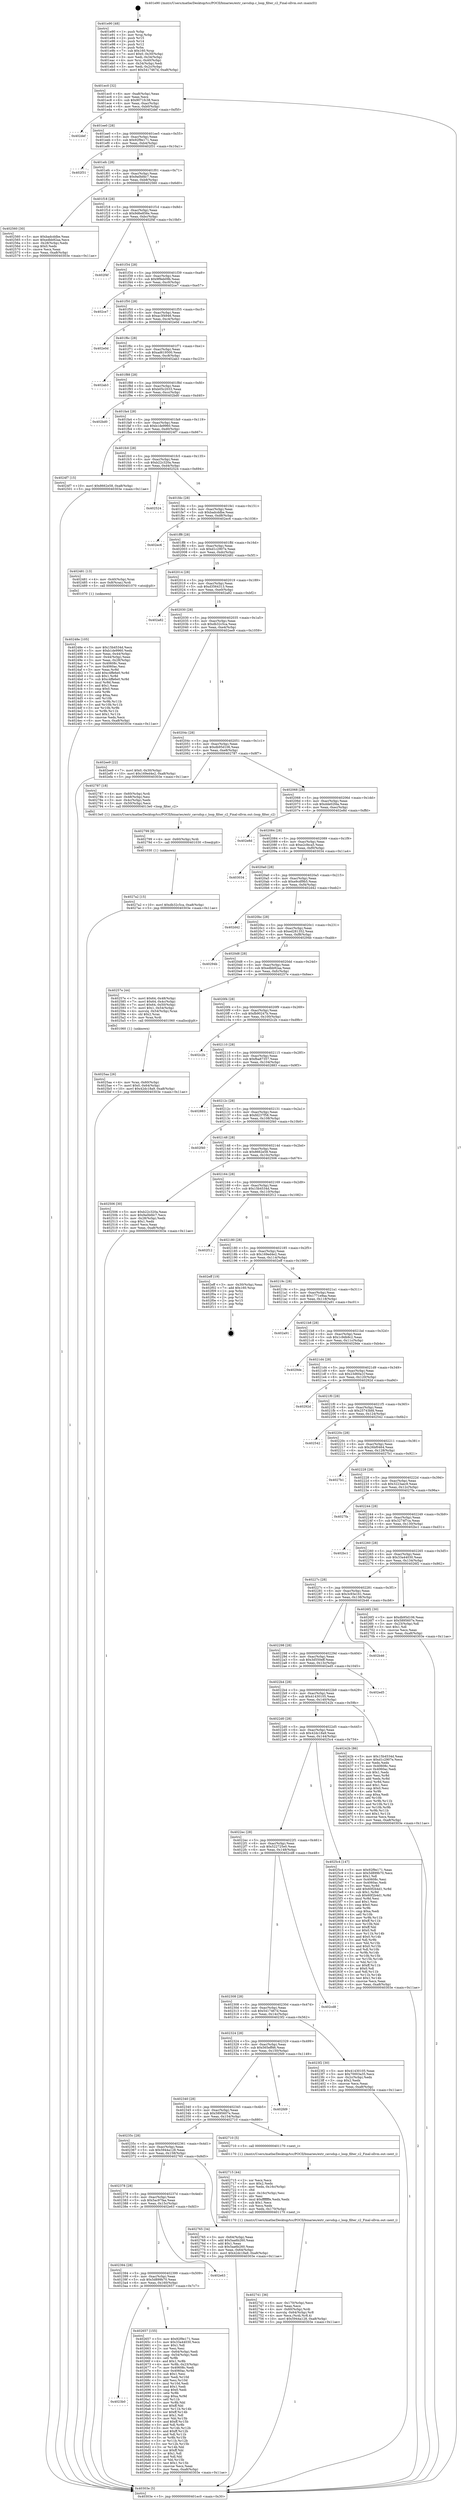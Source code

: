 digraph "0x401e90" {
  label = "0x401e90 (/mnt/c/Users/mathe/Desktop/tcc/POCII/binaries/extr_cavsdsp.c_loop_filter_c2_Final-ollvm.out::main(0))"
  labelloc = "t"
  node[shape=record]

  Entry [label="",width=0.3,height=0.3,shape=circle,fillcolor=black,style=filled]
  "0x401ec0" [label="{
     0x401ec0 [32]\l
     | [instrs]\l
     &nbsp;&nbsp;0x401ec0 \<+6\>: mov -0xa8(%rbp),%eax\l
     &nbsp;&nbsp;0x401ec6 \<+2\>: mov %eax,%ecx\l
     &nbsp;&nbsp;0x401ec8 \<+6\>: sub $0x9071fc38,%ecx\l
     &nbsp;&nbsp;0x401ece \<+6\>: mov %eax,-0xac(%rbp)\l
     &nbsp;&nbsp;0x401ed4 \<+6\>: mov %ecx,-0xb0(%rbp)\l
     &nbsp;&nbsp;0x401eda \<+6\>: je 0000000000402def \<main+0xf5f\>\l
  }"]
  "0x402def" [label="{
     0x402def\l
  }", style=dashed]
  "0x401ee0" [label="{
     0x401ee0 [28]\l
     | [instrs]\l
     &nbsp;&nbsp;0x401ee0 \<+5\>: jmp 0000000000401ee5 \<main+0x55\>\l
     &nbsp;&nbsp;0x401ee5 \<+6\>: mov -0xac(%rbp),%eax\l
     &nbsp;&nbsp;0x401eeb \<+5\>: sub $0x92f9e171,%eax\l
     &nbsp;&nbsp;0x401ef0 \<+6\>: mov %eax,-0xb4(%rbp)\l
     &nbsp;&nbsp;0x401ef6 \<+6\>: je 0000000000402f31 \<main+0x10a1\>\l
  }"]
  Exit [label="",width=0.3,height=0.3,shape=circle,fillcolor=black,style=filled,peripheries=2]
  "0x402f31" [label="{
     0x402f31\l
  }", style=dashed]
  "0x401efc" [label="{
     0x401efc [28]\l
     | [instrs]\l
     &nbsp;&nbsp;0x401efc \<+5\>: jmp 0000000000401f01 \<main+0x71\>\l
     &nbsp;&nbsp;0x401f01 \<+6\>: mov -0xac(%rbp),%eax\l
     &nbsp;&nbsp;0x401f07 \<+5\>: sub $0x9a0bfdc7,%eax\l
     &nbsp;&nbsp;0x401f0c \<+6\>: mov %eax,-0xb8(%rbp)\l
     &nbsp;&nbsp;0x401f12 \<+6\>: je 0000000000402560 \<main+0x6d0\>\l
  }"]
  "0x4027a2" [label="{
     0x4027a2 [15]\l
     | [instrs]\l
     &nbsp;&nbsp;0x4027a2 \<+10\>: movl $0xdb32c5ca,-0xa8(%rbp)\l
     &nbsp;&nbsp;0x4027ac \<+5\>: jmp 000000000040303e \<main+0x11ae\>\l
  }"]
  "0x402560" [label="{
     0x402560 [30]\l
     | [instrs]\l
     &nbsp;&nbsp;0x402560 \<+5\>: mov $0xbadcddbe,%eax\l
     &nbsp;&nbsp;0x402565 \<+5\>: mov $0xedbb92aa,%ecx\l
     &nbsp;&nbsp;0x40256a \<+3\>: mov -0x28(%rbp),%edx\l
     &nbsp;&nbsp;0x40256d \<+3\>: cmp $0x0,%edx\l
     &nbsp;&nbsp;0x402570 \<+3\>: cmove %ecx,%eax\l
     &nbsp;&nbsp;0x402573 \<+6\>: mov %eax,-0xa8(%rbp)\l
     &nbsp;&nbsp;0x402579 \<+5\>: jmp 000000000040303e \<main+0x11ae\>\l
  }"]
  "0x401f18" [label="{
     0x401f18 [28]\l
     | [instrs]\l
     &nbsp;&nbsp;0x401f18 \<+5\>: jmp 0000000000401f1d \<main+0x8d\>\l
     &nbsp;&nbsp;0x401f1d \<+6\>: mov -0xac(%rbp),%eax\l
     &nbsp;&nbsp;0x401f23 \<+5\>: sub $0x9d6e856e,%eax\l
     &nbsp;&nbsp;0x401f28 \<+6\>: mov %eax,-0xbc(%rbp)\l
     &nbsp;&nbsp;0x401f2e \<+6\>: je 0000000000402f4f \<main+0x10bf\>\l
  }"]
  "0x402799" [label="{
     0x402799 [9]\l
     | [instrs]\l
     &nbsp;&nbsp;0x402799 \<+4\>: mov -0x60(%rbp),%rdi\l
     &nbsp;&nbsp;0x40279d \<+5\>: call 0000000000401030 \<free@plt\>\l
     | [calls]\l
     &nbsp;&nbsp;0x401030 \{1\} (unknown)\l
  }"]
  "0x402f4f" [label="{
     0x402f4f\l
  }", style=dashed]
  "0x401f34" [label="{
     0x401f34 [28]\l
     | [instrs]\l
     &nbsp;&nbsp;0x401f34 \<+5\>: jmp 0000000000401f39 \<main+0xa9\>\l
     &nbsp;&nbsp;0x401f39 \<+6\>: mov -0xac(%rbp),%eax\l
     &nbsp;&nbsp;0x401f3f \<+5\>: sub $0x9f9eb09b,%eax\l
     &nbsp;&nbsp;0x401f44 \<+6\>: mov %eax,-0xc0(%rbp)\l
     &nbsp;&nbsp;0x401f4a \<+6\>: je 0000000000402ce7 \<main+0xe57\>\l
  }"]
  "0x402741" [label="{
     0x402741 [36]\l
     | [instrs]\l
     &nbsp;&nbsp;0x402741 \<+6\>: mov -0x170(%rbp),%ecx\l
     &nbsp;&nbsp;0x402747 \<+3\>: imul %eax,%ecx\l
     &nbsp;&nbsp;0x40274a \<+4\>: mov -0x60(%rbp),%rdi\l
     &nbsp;&nbsp;0x40274e \<+4\>: movslq -0x64(%rbp),%r8\l
     &nbsp;&nbsp;0x402752 \<+4\>: mov %ecx,(%rdi,%r8,4)\l
     &nbsp;&nbsp;0x402756 \<+10\>: movl $0x5944a128,-0xa8(%rbp)\l
     &nbsp;&nbsp;0x402760 \<+5\>: jmp 000000000040303e \<main+0x11ae\>\l
  }"]
  "0x402ce7" [label="{
     0x402ce7\l
  }", style=dashed]
  "0x401f50" [label="{
     0x401f50 [28]\l
     | [instrs]\l
     &nbsp;&nbsp;0x401f50 \<+5\>: jmp 0000000000401f55 \<main+0xc5\>\l
     &nbsp;&nbsp;0x401f55 \<+6\>: mov -0xac(%rbp),%eax\l
     &nbsp;&nbsp;0x401f5b \<+5\>: sub $0xac3f4946,%eax\l
     &nbsp;&nbsp;0x401f60 \<+6\>: mov %eax,-0xc4(%rbp)\l
     &nbsp;&nbsp;0x401f66 \<+6\>: je 0000000000402e0d \<main+0xf7d\>\l
  }"]
  "0x402715" [label="{
     0x402715 [44]\l
     | [instrs]\l
     &nbsp;&nbsp;0x402715 \<+2\>: xor %ecx,%ecx\l
     &nbsp;&nbsp;0x402717 \<+5\>: mov $0x2,%edx\l
     &nbsp;&nbsp;0x40271c \<+6\>: mov %edx,-0x16c(%rbp)\l
     &nbsp;&nbsp;0x402722 \<+1\>: cltd\l
     &nbsp;&nbsp;0x402723 \<+6\>: mov -0x16c(%rbp),%esi\l
     &nbsp;&nbsp;0x402729 \<+2\>: idiv %esi\l
     &nbsp;&nbsp;0x40272b \<+6\>: imul $0xfffffffe,%edx,%edx\l
     &nbsp;&nbsp;0x402731 \<+3\>: sub $0x1,%ecx\l
     &nbsp;&nbsp;0x402734 \<+2\>: sub %ecx,%edx\l
     &nbsp;&nbsp;0x402736 \<+6\>: mov %edx,-0x170(%rbp)\l
     &nbsp;&nbsp;0x40273c \<+5\>: call 0000000000401170 \<next_i\>\l
     | [calls]\l
     &nbsp;&nbsp;0x401170 \{1\} (/mnt/c/Users/mathe/Desktop/tcc/POCII/binaries/extr_cavsdsp.c_loop_filter_c2_Final-ollvm.out::next_i)\l
  }"]
  "0x402e0d" [label="{
     0x402e0d\l
  }", style=dashed]
  "0x401f6c" [label="{
     0x401f6c [28]\l
     | [instrs]\l
     &nbsp;&nbsp;0x401f6c \<+5\>: jmp 0000000000401f71 \<main+0xe1\>\l
     &nbsp;&nbsp;0x401f71 \<+6\>: mov -0xac(%rbp),%eax\l
     &nbsp;&nbsp;0x401f77 \<+5\>: sub $0xad619500,%eax\l
     &nbsp;&nbsp;0x401f7c \<+6\>: mov %eax,-0xc8(%rbp)\l
     &nbsp;&nbsp;0x401f82 \<+6\>: je 0000000000402ab3 \<main+0xc23\>\l
  }"]
  "0x4023b0" [label="{
     0x4023b0\l
  }", style=dashed]
  "0x402ab3" [label="{
     0x402ab3\l
  }", style=dashed]
  "0x401f88" [label="{
     0x401f88 [28]\l
     | [instrs]\l
     &nbsp;&nbsp;0x401f88 \<+5\>: jmp 0000000000401f8d \<main+0xfd\>\l
     &nbsp;&nbsp;0x401f8d \<+6\>: mov -0xac(%rbp),%eax\l
     &nbsp;&nbsp;0x401f93 \<+5\>: sub $0xb05c2033,%eax\l
     &nbsp;&nbsp;0x401f98 \<+6\>: mov %eax,-0xcc(%rbp)\l
     &nbsp;&nbsp;0x401f9e \<+6\>: je 0000000000402bd0 \<main+0xd40\>\l
  }"]
  "0x402657" [label="{
     0x402657 [155]\l
     | [instrs]\l
     &nbsp;&nbsp;0x402657 \<+5\>: mov $0x92f9e171,%eax\l
     &nbsp;&nbsp;0x40265c \<+5\>: mov $0x33a44030,%ecx\l
     &nbsp;&nbsp;0x402661 \<+2\>: mov $0x1,%dl\l
     &nbsp;&nbsp;0x402663 \<+2\>: xor %esi,%esi\l
     &nbsp;&nbsp;0x402665 \<+3\>: mov -0x64(%rbp),%edi\l
     &nbsp;&nbsp;0x402668 \<+3\>: cmp -0x54(%rbp),%edi\l
     &nbsp;&nbsp;0x40266b \<+4\>: setl %r8b\l
     &nbsp;&nbsp;0x40266f \<+4\>: and $0x1,%r8b\l
     &nbsp;&nbsp;0x402673 \<+4\>: mov %r8b,-0x23(%rbp)\l
     &nbsp;&nbsp;0x402677 \<+7\>: mov 0x40608c,%edi\l
     &nbsp;&nbsp;0x40267e \<+8\>: mov 0x4060ac,%r9d\l
     &nbsp;&nbsp;0x402686 \<+3\>: sub $0x1,%esi\l
     &nbsp;&nbsp;0x402689 \<+3\>: mov %edi,%r10d\l
     &nbsp;&nbsp;0x40268c \<+3\>: add %esi,%r10d\l
     &nbsp;&nbsp;0x40268f \<+4\>: imul %r10d,%edi\l
     &nbsp;&nbsp;0x402693 \<+3\>: and $0x1,%edi\l
     &nbsp;&nbsp;0x402696 \<+3\>: cmp $0x0,%edi\l
     &nbsp;&nbsp;0x402699 \<+4\>: sete %r8b\l
     &nbsp;&nbsp;0x40269d \<+4\>: cmp $0xa,%r9d\l
     &nbsp;&nbsp;0x4026a1 \<+4\>: setl %r11b\l
     &nbsp;&nbsp;0x4026a5 \<+3\>: mov %r8b,%bl\l
     &nbsp;&nbsp;0x4026a8 \<+3\>: xor $0xff,%bl\l
     &nbsp;&nbsp;0x4026ab \<+3\>: mov %r11b,%r14b\l
     &nbsp;&nbsp;0x4026ae \<+4\>: xor $0xff,%r14b\l
     &nbsp;&nbsp;0x4026b2 \<+3\>: xor $0x1,%dl\l
     &nbsp;&nbsp;0x4026b5 \<+3\>: mov %bl,%r15b\l
     &nbsp;&nbsp;0x4026b8 \<+4\>: and $0xff,%r15b\l
     &nbsp;&nbsp;0x4026bc \<+3\>: and %dl,%r8b\l
     &nbsp;&nbsp;0x4026bf \<+3\>: mov %r14b,%r12b\l
     &nbsp;&nbsp;0x4026c2 \<+4\>: and $0xff,%r12b\l
     &nbsp;&nbsp;0x4026c6 \<+3\>: and %dl,%r11b\l
     &nbsp;&nbsp;0x4026c9 \<+3\>: or %r8b,%r15b\l
     &nbsp;&nbsp;0x4026cc \<+3\>: or %r11b,%r12b\l
     &nbsp;&nbsp;0x4026cf \<+3\>: xor %r12b,%r15b\l
     &nbsp;&nbsp;0x4026d2 \<+3\>: or %r14b,%bl\l
     &nbsp;&nbsp;0x4026d5 \<+3\>: xor $0xff,%bl\l
     &nbsp;&nbsp;0x4026d8 \<+3\>: or $0x1,%dl\l
     &nbsp;&nbsp;0x4026db \<+2\>: and %dl,%bl\l
     &nbsp;&nbsp;0x4026dd \<+3\>: or %bl,%r15b\l
     &nbsp;&nbsp;0x4026e0 \<+4\>: test $0x1,%r15b\l
     &nbsp;&nbsp;0x4026e4 \<+3\>: cmovne %ecx,%eax\l
     &nbsp;&nbsp;0x4026e7 \<+6\>: mov %eax,-0xa8(%rbp)\l
     &nbsp;&nbsp;0x4026ed \<+5\>: jmp 000000000040303e \<main+0x11ae\>\l
  }"]
  "0x402bd0" [label="{
     0x402bd0\l
  }", style=dashed]
  "0x401fa4" [label="{
     0x401fa4 [28]\l
     | [instrs]\l
     &nbsp;&nbsp;0x401fa4 \<+5\>: jmp 0000000000401fa9 \<main+0x119\>\l
     &nbsp;&nbsp;0x401fa9 \<+6\>: mov -0xac(%rbp),%eax\l
     &nbsp;&nbsp;0x401faf \<+5\>: sub $0xb1de9960,%eax\l
     &nbsp;&nbsp;0x401fb4 \<+6\>: mov %eax,-0xd0(%rbp)\l
     &nbsp;&nbsp;0x401fba \<+6\>: je 00000000004024f7 \<main+0x667\>\l
  }"]
  "0x402394" [label="{
     0x402394 [28]\l
     | [instrs]\l
     &nbsp;&nbsp;0x402394 \<+5\>: jmp 0000000000402399 \<main+0x509\>\l
     &nbsp;&nbsp;0x402399 \<+6\>: mov -0xac(%rbp),%eax\l
     &nbsp;&nbsp;0x40239f \<+5\>: sub $0x5d899b70,%eax\l
     &nbsp;&nbsp;0x4023a4 \<+6\>: mov %eax,-0x160(%rbp)\l
     &nbsp;&nbsp;0x4023aa \<+6\>: je 0000000000402657 \<main+0x7c7\>\l
  }"]
  "0x4024f7" [label="{
     0x4024f7 [15]\l
     | [instrs]\l
     &nbsp;&nbsp;0x4024f7 \<+10\>: movl $0x8662e58,-0xa8(%rbp)\l
     &nbsp;&nbsp;0x402501 \<+5\>: jmp 000000000040303e \<main+0x11ae\>\l
  }"]
  "0x401fc0" [label="{
     0x401fc0 [28]\l
     | [instrs]\l
     &nbsp;&nbsp;0x401fc0 \<+5\>: jmp 0000000000401fc5 \<main+0x135\>\l
     &nbsp;&nbsp;0x401fc5 \<+6\>: mov -0xac(%rbp),%eax\l
     &nbsp;&nbsp;0x401fcb \<+5\>: sub $0xb22c320a,%eax\l
     &nbsp;&nbsp;0x401fd0 \<+6\>: mov %eax,-0xd4(%rbp)\l
     &nbsp;&nbsp;0x401fd6 \<+6\>: je 0000000000402524 \<main+0x694\>\l
  }"]
  "0x402e63" [label="{
     0x402e63\l
  }", style=dashed]
  "0x402524" [label="{
     0x402524\l
  }", style=dashed]
  "0x401fdc" [label="{
     0x401fdc [28]\l
     | [instrs]\l
     &nbsp;&nbsp;0x401fdc \<+5\>: jmp 0000000000401fe1 \<main+0x151\>\l
     &nbsp;&nbsp;0x401fe1 \<+6\>: mov -0xac(%rbp),%eax\l
     &nbsp;&nbsp;0x401fe7 \<+5\>: sub $0xbadcddbe,%eax\l
     &nbsp;&nbsp;0x401fec \<+6\>: mov %eax,-0xd8(%rbp)\l
     &nbsp;&nbsp;0x401ff2 \<+6\>: je 0000000000402ec6 \<main+0x1036\>\l
  }"]
  "0x402378" [label="{
     0x402378 [28]\l
     | [instrs]\l
     &nbsp;&nbsp;0x402378 \<+5\>: jmp 000000000040237d \<main+0x4ed\>\l
     &nbsp;&nbsp;0x40237d \<+6\>: mov -0xac(%rbp),%eax\l
     &nbsp;&nbsp;0x402383 \<+5\>: sub $0x5ac97faa,%eax\l
     &nbsp;&nbsp;0x402388 \<+6\>: mov %eax,-0x15c(%rbp)\l
     &nbsp;&nbsp;0x40238e \<+6\>: je 0000000000402e63 \<main+0xfd3\>\l
  }"]
  "0x402ec6" [label="{
     0x402ec6\l
  }", style=dashed]
  "0x401ff8" [label="{
     0x401ff8 [28]\l
     | [instrs]\l
     &nbsp;&nbsp;0x401ff8 \<+5\>: jmp 0000000000401ffd \<main+0x16d\>\l
     &nbsp;&nbsp;0x401ffd \<+6\>: mov -0xac(%rbp),%eax\l
     &nbsp;&nbsp;0x402003 \<+5\>: sub $0xd1c2907e,%eax\l
     &nbsp;&nbsp;0x402008 \<+6\>: mov %eax,-0xdc(%rbp)\l
     &nbsp;&nbsp;0x40200e \<+6\>: je 0000000000402481 \<main+0x5f1\>\l
  }"]
  "0x402765" [label="{
     0x402765 [34]\l
     | [instrs]\l
     &nbsp;&nbsp;0x402765 \<+3\>: mov -0x64(%rbp),%eax\l
     &nbsp;&nbsp;0x402768 \<+5\>: add $0x5aa6b260,%eax\l
     &nbsp;&nbsp;0x40276d \<+3\>: add $0x1,%eax\l
     &nbsp;&nbsp;0x402770 \<+5\>: sub $0x5aa6b260,%eax\l
     &nbsp;&nbsp;0x402775 \<+3\>: mov %eax,-0x64(%rbp)\l
     &nbsp;&nbsp;0x402778 \<+10\>: movl $0x42dc18a9,-0xa8(%rbp)\l
     &nbsp;&nbsp;0x402782 \<+5\>: jmp 000000000040303e \<main+0x11ae\>\l
  }"]
  "0x402481" [label="{
     0x402481 [13]\l
     | [instrs]\l
     &nbsp;&nbsp;0x402481 \<+4\>: mov -0x40(%rbp),%rax\l
     &nbsp;&nbsp;0x402485 \<+4\>: mov 0x8(%rax),%rdi\l
     &nbsp;&nbsp;0x402489 \<+5\>: call 0000000000401070 \<atoi@plt\>\l
     | [calls]\l
     &nbsp;&nbsp;0x401070 \{1\} (unknown)\l
  }"]
  "0x402014" [label="{
     0x402014 [28]\l
     | [instrs]\l
     &nbsp;&nbsp;0x402014 \<+5\>: jmp 0000000000402019 \<main+0x189\>\l
     &nbsp;&nbsp;0x402019 \<+6\>: mov -0xac(%rbp),%eax\l
     &nbsp;&nbsp;0x40201f \<+5\>: sub $0xd3564313,%eax\l
     &nbsp;&nbsp;0x402024 \<+6\>: mov %eax,-0xe0(%rbp)\l
     &nbsp;&nbsp;0x40202a \<+6\>: je 0000000000402a82 \<main+0xbf2\>\l
  }"]
  "0x40235c" [label="{
     0x40235c [28]\l
     | [instrs]\l
     &nbsp;&nbsp;0x40235c \<+5\>: jmp 0000000000402361 \<main+0x4d1\>\l
     &nbsp;&nbsp;0x402361 \<+6\>: mov -0xac(%rbp),%eax\l
     &nbsp;&nbsp;0x402367 \<+5\>: sub $0x5944a128,%eax\l
     &nbsp;&nbsp;0x40236c \<+6\>: mov %eax,-0x158(%rbp)\l
     &nbsp;&nbsp;0x402372 \<+6\>: je 0000000000402765 \<main+0x8d5\>\l
  }"]
  "0x402a82" [label="{
     0x402a82\l
  }", style=dashed]
  "0x402030" [label="{
     0x402030 [28]\l
     | [instrs]\l
     &nbsp;&nbsp;0x402030 \<+5\>: jmp 0000000000402035 \<main+0x1a5\>\l
     &nbsp;&nbsp;0x402035 \<+6\>: mov -0xac(%rbp),%eax\l
     &nbsp;&nbsp;0x40203b \<+5\>: sub $0xdb32c5ca,%eax\l
     &nbsp;&nbsp;0x402040 \<+6\>: mov %eax,-0xe4(%rbp)\l
     &nbsp;&nbsp;0x402046 \<+6\>: je 0000000000402ee9 \<main+0x1059\>\l
  }"]
  "0x402710" [label="{
     0x402710 [5]\l
     | [instrs]\l
     &nbsp;&nbsp;0x402710 \<+5\>: call 0000000000401170 \<next_i\>\l
     | [calls]\l
     &nbsp;&nbsp;0x401170 \{1\} (/mnt/c/Users/mathe/Desktop/tcc/POCII/binaries/extr_cavsdsp.c_loop_filter_c2_Final-ollvm.out::next_i)\l
  }"]
  "0x402ee9" [label="{
     0x402ee9 [22]\l
     | [instrs]\l
     &nbsp;&nbsp;0x402ee9 \<+7\>: movl $0x0,-0x30(%rbp)\l
     &nbsp;&nbsp;0x402ef0 \<+10\>: movl $0x169ed4e2,-0xa8(%rbp)\l
     &nbsp;&nbsp;0x402efa \<+5\>: jmp 000000000040303e \<main+0x11ae\>\l
  }"]
  "0x40204c" [label="{
     0x40204c [28]\l
     | [instrs]\l
     &nbsp;&nbsp;0x40204c \<+5\>: jmp 0000000000402051 \<main+0x1c1\>\l
     &nbsp;&nbsp;0x402051 \<+6\>: mov -0xac(%rbp),%eax\l
     &nbsp;&nbsp;0x402057 \<+5\>: sub $0xdb95d106,%eax\l
     &nbsp;&nbsp;0x40205c \<+6\>: mov %eax,-0xe8(%rbp)\l
     &nbsp;&nbsp;0x402062 \<+6\>: je 0000000000402787 \<main+0x8f7\>\l
  }"]
  "0x402340" [label="{
     0x402340 [28]\l
     | [instrs]\l
     &nbsp;&nbsp;0x402340 \<+5\>: jmp 0000000000402345 \<main+0x4b5\>\l
     &nbsp;&nbsp;0x402345 \<+6\>: mov -0xac(%rbp),%eax\l
     &nbsp;&nbsp;0x40234b \<+5\>: sub $0x5895607e,%eax\l
     &nbsp;&nbsp;0x402350 \<+6\>: mov %eax,-0x154(%rbp)\l
     &nbsp;&nbsp;0x402356 \<+6\>: je 0000000000402710 \<main+0x880\>\l
  }"]
  "0x402787" [label="{
     0x402787 [18]\l
     | [instrs]\l
     &nbsp;&nbsp;0x402787 \<+4\>: mov -0x60(%rbp),%rdi\l
     &nbsp;&nbsp;0x40278b \<+3\>: mov -0x48(%rbp),%esi\l
     &nbsp;&nbsp;0x40278e \<+3\>: mov -0x4c(%rbp),%edx\l
     &nbsp;&nbsp;0x402791 \<+3\>: mov -0x50(%rbp),%ecx\l
     &nbsp;&nbsp;0x402794 \<+5\>: call 00000000004013e0 \<loop_filter_c2\>\l
     | [calls]\l
     &nbsp;&nbsp;0x4013e0 \{1\} (/mnt/c/Users/mathe/Desktop/tcc/POCII/binaries/extr_cavsdsp.c_loop_filter_c2_Final-ollvm.out::loop_filter_c2)\l
  }"]
  "0x402068" [label="{
     0x402068 [28]\l
     | [instrs]\l
     &nbsp;&nbsp;0x402068 \<+5\>: jmp 000000000040206d \<main+0x1dd\>\l
     &nbsp;&nbsp;0x40206d \<+6\>: mov -0xac(%rbp),%eax\l
     &nbsp;&nbsp;0x402073 \<+5\>: sub $0xdde02fda,%eax\l
     &nbsp;&nbsp;0x402078 \<+6\>: mov %eax,-0xec(%rbp)\l
     &nbsp;&nbsp;0x40207e \<+6\>: je 0000000000402e8d \<main+0xffd\>\l
  }"]
  "0x402fd9" [label="{
     0x402fd9\l
  }", style=dashed]
  "0x402e8d" [label="{
     0x402e8d\l
  }", style=dashed]
  "0x402084" [label="{
     0x402084 [28]\l
     | [instrs]\l
     &nbsp;&nbsp;0x402084 \<+5\>: jmp 0000000000402089 \<main+0x1f9\>\l
     &nbsp;&nbsp;0x402089 \<+6\>: mov -0xac(%rbp),%eax\l
     &nbsp;&nbsp;0x40208f \<+5\>: sub $0xe2cfeca5,%eax\l
     &nbsp;&nbsp;0x402094 \<+6\>: mov %eax,-0xf0(%rbp)\l
     &nbsp;&nbsp;0x40209a \<+6\>: je 0000000000403034 \<main+0x11a4\>\l
  }"]
  "0x4025aa" [label="{
     0x4025aa [26]\l
     | [instrs]\l
     &nbsp;&nbsp;0x4025aa \<+4\>: mov %rax,-0x60(%rbp)\l
     &nbsp;&nbsp;0x4025ae \<+7\>: movl $0x0,-0x64(%rbp)\l
     &nbsp;&nbsp;0x4025b5 \<+10\>: movl $0x42dc18a9,-0xa8(%rbp)\l
     &nbsp;&nbsp;0x4025bf \<+5\>: jmp 000000000040303e \<main+0x11ae\>\l
  }"]
  "0x403034" [label="{
     0x403034\l
  }", style=dashed]
  "0x4020a0" [label="{
     0x4020a0 [28]\l
     | [instrs]\l
     &nbsp;&nbsp;0x4020a0 \<+5\>: jmp 00000000004020a5 \<main+0x215\>\l
     &nbsp;&nbsp;0x4020a5 \<+6\>: mov -0xac(%rbp),%eax\l
     &nbsp;&nbsp;0x4020ab \<+5\>: sub $0xe9cdf9b5,%eax\l
     &nbsp;&nbsp;0x4020b0 \<+6\>: mov %eax,-0xf4(%rbp)\l
     &nbsp;&nbsp;0x4020b6 \<+6\>: je 0000000000402d42 \<main+0xeb2\>\l
  }"]
  "0x40248e" [label="{
     0x40248e [105]\l
     | [instrs]\l
     &nbsp;&nbsp;0x40248e \<+5\>: mov $0x15b4534d,%ecx\l
     &nbsp;&nbsp;0x402493 \<+5\>: mov $0xb1de9960,%edx\l
     &nbsp;&nbsp;0x402498 \<+3\>: mov %eax,-0x44(%rbp)\l
     &nbsp;&nbsp;0x40249b \<+3\>: mov -0x44(%rbp),%eax\l
     &nbsp;&nbsp;0x40249e \<+3\>: mov %eax,-0x28(%rbp)\l
     &nbsp;&nbsp;0x4024a1 \<+7\>: mov 0x40608c,%eax\l
     &nbsp;&nbsp;0x4024a8 \<+7\>: mov 0x4060ac,%esi\l
     &nbsp;&nbsp;0x4024af \<+3\>: mov %eax,%r8d\l
     &nbsp;&nbsp;0x4024b2 \<+7\>: add $0xc4ffe6e0,%r8d\l
     &nbsp;&nbsp;0x4024b9 \<+4\>: sub $0x1,%r8d\l
     &nbsp;&nbsp;0x4024bd \<+7\>: sub $0xc4ffe6e0,%r8d\l
     &nbsp;&nbsp;0x4024c4 \<+4\>: imul %r8d,%eax\l
     &nbsp;&nbsp;0x4024c8 \<+3\>: and $0x1,%eax\l
     &nbsp;&nbsp;0x4024cb \<+3\>: cmp $0x0,%eax\l
     &nbsp;&nbsp;0x4024ce \<+4\>: sete %r9b\l
     &nbsp;&nbsp;0x4024d2 \<+3\>: cmp $0xa,%esi\l
     &nbsp;&nbsp;0x4024d5 \<+4\>: setl %r10b\l
     &nbsp;&nbsp;0x4024d9 \<+3\>: mov %r9b,%r11b\l
     &nbsp;&nbsp;0x4024dc \<+3\>: and %r10b,%r11b\l
     &nbsp;&nbsp;0x4024df \<+3\>: xor %r10b,%r9b\l
     &nbsp;&nbsp;0x4024e2 \<+3\>: or %r9b,%r11b\l
     &nbsp;&nbsp;0x4024e5 \<+4\>: test $0x1,%r11b\l
     &nbsp;&nbsp;0x4024e9 \<+3\>: cmovne %edx,%ecx\l
     &nbsp;&nbsp;0x4024ec \<+6\>: mov %ecx,-0xa8(%rbp)\l
     &nbsp;&nbsp;0x4024f2 \<+5\>: jmp 000000000040303e \<main+0x11ae\>\l
  }"]
  "0x402d42" [label="{
     0x402d42\l
  }", style=dashed]
  "0x4020bc" [label="{
     0x4020bc [28]\l
     | [instrs]\l
     &nbsp;&nbsp;0x4020bc \<+5\>: jmp 00000000004020c1 \<main+0x231\>\l
     &nbsp;&nbsp;0x4020c1 \<+6\>: mov -0xac(%rbp),%eax\l
     &nbsp;&nbsp;0x4020c7 \<+5\>: sub $0xed281352,%eax\l
     &nbsp;&nbsp;0x4020cc \<+6\>: mov %eax,-0xf8(%rbp)\l
     &nbsp;&nbsp;0x4020d2 \<+6\>: je 000000000040294b \<main+0xabb\>\l
  }"]
  "0x401e90" [label="{
     0x401e90 [48]\l
     | [instrs]\l
     &nbsp;&nbsp;0x401e90 \<+1\>: push %rbp\l
     &nbsp;&nbsp;0x401e91 \<+3\>: mov %rsp,%rbp\l
     &nbsp;&nbsp;0x401e94 \<+2\>: push %r15\l
     &nbsp;&nbsp;0x401e96 \<+2\>: push %r14\l
     &nbsp;&nbsp;0x401e98 \<+2\>: push %r12\l
     &nbsp;&nbsp;0x401e9a \<+1\>: push %rbx\l
     &nbsp;&nbsp;0x401e9b \<+7\>: sub $0x160,%rsp\l
     &nbsp;&nbsp;0x401ea2 \<+7\>: movl $0x0,-0x30(%rbp)\l
     &nbsp;&nbsp;0x401ea9 \<+3\>: mov %edi,-0x34(%rbp)\l
     &nbsp;&nbsp;0x401eac \<+4\>: mov %rsi,-0x40(%rbp)\l
     &nbsp;&nbsp;0x401eb0 \<+3\>: mov -0x34(%rbp),%edi\l
     &nbsp;&nbsp;0x401eb3 \<+3\>: mov %edi,-0x2c(%rbp)\l
     &nbsp;&nbsp;0x401eb6 \<+10\>: movl $0x5417467d,-0xa8(%rbp)\l
  }"]
  "0x40294b" [label="{
     0x40294b\l
  }", style=dashed]
  "0x4020d8" [label="{
     0x4020d8 [28]\l
     | [instrs]\l
     &nbsp;&nbsp;0x4020d8 \<+5\>: jmp 00000000004020dd \<main+0x24d\>\l
     &nbsp;&nbsp;0x4020dd \<+6\>: mov -0xac(%rbp),%eax\l
     &nbsp;&nbsp;0x4020e3 \<+5\>: sub $0xedbb92aa,%eax\l
     &nbsp;&nbsp;0x4020e8 \<+6\>: mov %eax,-0xfc(%rbp)\l
     &nbsp;&nbsp;0x4020ee \<+6\>: je 000000000040257e \<main+0x6ee\>\l
  }"]
  "0x40303e" [label="{
     0x40303e [5]\l
     | [instrs]\l
     &nbsp;&nbsp;0x40303e \<+5\>: jmp 0000000000401ec0 \<main+0x30\>\l
  }"]
  "0x40257e" [label="{
     0x40257e [44]\l
     | [instrs]\l
     &nbsp;&nbsp;0x40257e \<+7\>: movl $0x64,-0x48(%rbp)\l
     &nbsp;&nbsp;0x402585 \<+7\>: movl $0x64,-0x4c(%rbp)\l
     &nbsp;&nbsp;0x40258c \<+7\>: movl $0x64,-0x50(%rbp)\l
     &nbsp;&nbsp;0x402593 \<+7\>: movl $0x1,-0x54(%rbp)\l
     &nbsp;&nbsp;0x40259a \<+4\>: movslq -0x54(%rbp),%rax\l
     &nbsp;&nbsp;0x40259e \<+4\>: shl $0x2,%rax\l
     &nbsp;&nbsp;0x4025a2 \<+3\>: mov %rax,%rdi\l
     &nbsp;&nbsp;0x4025a5 \<+5\>: call 0000000000401060 \<malloc@plt\>\l
     | [calls]\l
     &nbsp;&nbsp;0x401060 \{1\} (unknown)\l
  }"]
  "0x4020f4" [label="{
     0x4020f4 [28]\l
     | [instrs]\l
     &nbsp;&nbsp;0x4020f4 \<+5\>: jmp 00000000004020f9 \<main+0x269\>\l
     &nbsp;&nbsp;0x4020f9 \<+6\>: mov -0xac(%rbp),%eax\l
     &nbsp;&nbsp;0x4020ff \<+5\>: sub $0xfb90247b,%eax\l
     &nbsp;&nbsp;0x402104 \<+6\>: mov %eax,-0x100(%rbp)\l
     &nbsp;&nbsp;0x40210a \<+6\>: je 0000000000402c2b \<main+0xd9b\>\l
  }"]
  "0x402324" [label="{
     0x402324 [28]\l
     | [instrs]\l
     &nbsp;&nbsp;0x402324 \<+5\>: jmp 0000000000402329 \<main+0x499\>\l
     &nbsp;&nbsp;0x402329 \<+6\>: mov -0xac(%rbp),%eax\l
     &nbsp;&nbsp;0x40232f \<+5\>: sub $0x565eff46,%eax\l
     &nbsp;&nbsp;0x402334 \<+6\>: mov %eax,-0x150(%rbp)\l
     &nbsp;&nbsp;0x40233a \<+6\>: je 0000000000402fd9 \<main+0x1149\>\l
  }"]
  "0x402c2b" [label="{
     0x402c2b\l
  }", style=dashed]
  "0x402110" [label="{
     0x402110 [28]\l
     | [instrs]\l
     &nbsp;&nbsp;0x402110 \<+5\>: jmp 0000000000402115 \<main+0x285\>\l
     &nbsp;&nbsp;0x402115 \<+6\>: mov -0xac(%rbp),%eax\l
     &nbsp;&nbsp;0x40211b \<+5\>: sub $0xfba87357,%eax\l
     &nbsp;&nbsp;0x402120 \<+6\>: mov %eax,-0x104(%rbp)\l
     &nbsp;&nbsp;0x402126 \<+6\>: je 0000000000402883 \<main+0x9f3\>\l
  }"]
  "0x4023f2" [label="{
     0x4023f2 [30]\l
     | [instrs]\l
     &nbsp;&nbsp;0x4023f2 \<+5\>: mov $0x41430105,%eax\l
     &nbsp;&nbsp;0x4023f7 \<+5\>: mov $0x70003a35,%ecx\l
     &nbsp;&nbsp;0x4023fc \<+3\>: mov -0x2c(%rbp),%edx\l
     &nbsp;&nbsp;0x4023ff \<+3\>: cmp $0x2,%edx\l
     &nbsp;&nbsp;0x402402 \<+3\>: cmovne %ecx,%eax\l
     &nbsp;&nbsp;0x402405 \<+6\>: mov %eax,-0xa8(%rbp)\l
     &nbsp;&nbsp;0x40240b \<+5\>: jmp 000000000040303e \<main+0x11ae\>\l
  }"]
  "0x402883" [label="{
     0x402883\l
  }", style=dashed]
  "0x40212c" [label="{
     0x40212c [28]\l
     | [instrs]\l
     &nbsp;&nbsp;0x40212c \<+5\>: jmp 0000000000402131 \<main+0x2a1\>\l
     &nbsp;&nbsp;0x402131 \<+6\>: mov -0xac(%rbp),%eax\l
     &nbsp;&nbsp;0x402137 \<+5\>: sub $0xfd237f58,%eax\l
     &nbsp;&nbsp;0x40213c \<+6\>: mov %eax,-0x108(%rbp)\l
     &nbsp;&nbsp;0x402142 \<+6\>: je 0000000000402f40 \<main+0x10b0\>\l
  }"]
  "0x402308" [label="{
     0x402308 [28]\l
     | [instrs]\l
     &nbsp;&nbsp;0x402308 \<+5\>: jmp 000000000040230d \<main+0x47d\>\l
     &nbsp;&nbsp;0x40230d \<+6\>: mov -0xac(%rbp),%eax\l
     &nbsp;&nbsp;0x402313 \<+5\>: sub $0x5417467d,%eax\l
     &nbsp;&nbsp;0x402318 \<+6\>: mov %eax,-0x14c(%rbp)\l
     &nbsp;&nbsp;0x40231e \<+6\>: je 00000000004023f2 \<main+0x562\>\l
  }"]
  "0x402f40" [label="{
     0x402f40\l
  }", style=dashed]
  "0x402148" [label="{
     0x402148 [28]\l
     | [instrs]\l
     &nbsp;&nbsp;0x402148 \<+5\>: jmp 000000000040214d \<main+0x2bd\>\l
     &nbsp;&nbsp;0x40214d \<+6\>: mov -0xac(%rbp),%eax\l
     &nbsp;&nbsp;0x402153 \<+5\>: sub $0x8662e58,%eax\l
     &nbsp;&nbsp;0x402158 \<+6\>: mov %eax,-0x10c(%rbp)\l
     &nbsp;&nbsp;0x40215e \<+6\>: je 0000000000402506 \<main+0x676\>\l
  }"]
  "0x402cd8" [label="{
     0x402cd8\l
  }", style=dashed]
  "0x402506" [label="{
     0x402506 [30]\l
     | [instrs]\l
     &nbsp;&nbsp;0x402506 \<+5\>: mov $0xb22c320a,%eax\l
     &nbsp;&nbsp;0x40250b \<+5\>: mov $0x9a0bfdc7,%ecx\l
     &nbsp;&nbsp;0x402510 \<+3\>: mov -0x28(%rbp),%edx\l
     &nbsp;&nbsp;0x402513 \<+3\>: cmp $0x1,%edx\l
     &nbsp;&nbsp;0x402516 \<+3\>: cmovl %ecx,%eax\l
     &nbsp;&nbsp;0x402519 \<+6\>: mov %eax,-0xa8(%rbp)\l
     &nbsp;&nbsp;0x40251f \<+5\>: jmp 000000000040303e \<main+0x11ae\>\l
  }"]
  "0x402164" [label="{
     0x402164 [28]\l
     | [instrs]\l
     &nbsp;&nbsp;0x402164 \<+5\>: jmp 0000000000402169 \<main+0x2d9\>\l
     &nbsp;&nbsp;0x402169 \<+6\>: mov -0xac(%rbp),%eax\l
     &nbsp;&nbsp;0x40216f \<+5\>: sub $0x15b4534d,%eax\l
     &nbsp;&nbsp;0x402174 \<+6\>: mov %eax,-0x110(%rbp)\l
     &nbsp;&nbsp;0x40217a \<+6\>: je 0000000000402f12 \<main+0x1082\>\l
  }"]
  "0x4022ec" [label="{
     0x4022ec [28]\l
     | [instrs]\l
     &nbsp;&nbsp;0x4022ec \<+5\>: jmp 00000000004022f1 \<main+0x461\>\l
     &nbsp;&nbsp;0x4022f1 \<+6\>: mov -0xac(%rbp),%eax\l
     &nbsp;&nbsp;0x4022f7 \<+5\>: sub $0x522725e0,%eax\l
     &nbsp;&nbsp;0x4022fc \<+6\>: mov %eax,-0x148(%rbp)\l
     &nbsp;&nbsp;0x402302 \<+6\>: je 0000000000402cd8 \<main+0xe48\>\l
  }"]
  "0x402f12" [label="{
     0x402f12\l
  }", style=dashed]
  "0x402180" [label="{
     0x402180 [28]\l
     | [instrs]\l
     &nbsp;&nbsp;0x402180 \<+5\>: jmp 0000000000402185 \<main+0x2f5\>\l
     &nbsp;&nbsp;0x402185 \<+6\>: mov -0xac(%rbp),%eax\l
     &nbsp;&nbsp;0x40218b \<+5\>: sub $0x169ed4e2,%eax\l
     &nbsp;&nbsp;0x402190 \<+6\>: mov %eax,-0x114(%rbp)\l
     &nbsp;&nbsp;0x402196 \<+6\>: je 0000000000402eff \<main+0x106f\>\l
  }"]
  "0x4025c4" [label="{
     0x4025c4 [147]\l
     | [instrs]\l
     &nbsp;&nbsp;0x4025c4 \<+5\>: mov $0x92f9e171,%eax\l
     &nbsp;&nbsp;0x4025c9 \<+5\>: mov $0x5d899b70,%ecx\l
     &nbsp;&nbsp;0x4025ce \<+2\>: mov $0x1,%dl\l
     &nbsp;&nbsp;0x4025d0 \<+7\>: mov 0x40608c,%esi\l
     &nbsp;&nbsp;0x4025d7 \<+7\>: mov 0x4060ac,%edi\l
     &nbsp;&nbsp;0x4025de \<+3\>: mov %esi,%r8d\l
     &nbsp;&nbsp;0x4025e1 \<+7\>: add $0x60f2b4d1,%r8d\l
     &nbsp;&nbsp;0x4025e8 \<+4\>: sub $0x1,%r8d\l
     &nbsp;&nbsp;0x4025ec \<+7\>: sub $0x60f2b4d1,%r8d\l
     &nbsp;&nbsp;0x4025f3 \<+4\>: imul %r8d,%esi\l
     &nbsp;&nbsp;0x4025f7 \<+3\>: and $0x1,%esi\l
     &nbsp;&nbsp;0x4025fa \<+3\>: cmp $0x0,%esi\l
     &nbsp;&nbsp;0x4025fd \<+4\>: sete %r9b\l
     &nbsp;&nbsp;0x402601 \<+3\>: cmp $0xa,%edi\l
     &nbsp;&nbsp;0x402604 \<+4\>: setl %r10b\l
     &nbsp;&nbsp;0x402608 \<+3\>: mov %r9b,%r11b\l
     &nbsp;&nbsp;0x40260b \<+4\>: xor $0xff,%r11b\l
     &nbsp;&nbsp;0x40260f \<+3\>: mov %r10b,%bl\l
     &nbsp;&nbsp;0x402612 \<+3\>: xor $0xff,%bl\l
     &nbsp;&nbsp;0x402615 \<+3\>: xor $0x0,%dl\l
     &nbsp;&nbsp;0x402618 \<+3\>: mov %r11b,%r14b\l
     &nbsp;&nbsp;0x40261b \<+4\>: and $0x0,%r14b\l
     &nbsp;&nbsp;0x40261f \<+3\>: and %dl,%r9b\l
     &nbsp;&nbsp;0x402622 \<+3\>: mov %bl,%r15b\l
     &nbsp;&nbsp;0x402625 \<+4\>: and $0x0,%r15b\l
     &nbsp;&nbsp;0x402629 \<+3\>: and %dl,%r10b\l
     &nbsp;&nbsp;0x40262c \<+3\>: or %r9b,%r14b\l
     &nbsp;&nbsp;0x40262f \<+3\>: or %r10b,%r15b\l
     &nbsp;&nbsp;0x402632 \<+3\>: xor %r15b,%r14b\l
     &nbsp;&nbsp;0x402635 \<+3\>: or %bl,%r11b\l
     &nbsp;&nbsp;0x402638 \<+4\>: xor $0xff,%r11b\l
     &nbsp;&nbsp;0x40263c \<+3\>: or $0x0,%dl\l
     &nbsp;&nbsp;0x40263f \<+3\>: and %dl,%r11b\l
     &nbsp;&nbsp;0x402642 \<+3\>: or %r11b,%r14b\l
     &nbsp;&nbsp;0x402645 \<+4\>: test $0x1,%r14b\l
     &nbsp;&nbsp;0x402649 \<+3\>: cmovne %ecx,%eax\l
     &nbsp;&nbsp;0x40264c \<+6\>: mov %eax,-0xa8(%rbp)\l
     &nbsp;&nbsp;0x402652 \<+5\>: jmp 000000000040303e \<main+0x11ae\>\l
  }"]
  "0x402eff" [label="{
     0x402eff [19]\l
     | [instrs]\l
     &nbsp;&nbsp;0x402eff \<+3\>: mov -0x30(%rbp),%eax\l
     &nbsp;&nbsp;0x402f02 \<+7\>: add $0x160,%rsp\l
     &nbsp;&nbsp;0x402f09 \<+1\>: pop %rbx\l
     &nbsp;&nbsp;0x402f0a \<+2\>: pop %r12\l
     &nbsp;&nbsp;0x402f0c \<+2\>: pop %r14\l
     &nbsp;&nbsp;0x402f0e \<+2\>: pop %r15\l
     &nbsp;&nbsp;0x402f10 \<+1\>: pop %rbp\l
     &nbsp;&nbsp;0x402f11 \<+1\>: ret\l
  }"]
  "0x40219c" [label="{
     0x40219c [28]\l
     | [instrs]\l
     &nbsp;&nbsp;0x40219c \<+5\>: jmp 00000000004021a1 \<main+0x311\>\l
     &nbsp;&nbsp;0x4021a1 \<+6\>: mov -0xac(%rbp),%eax\l
     &nbsp;&nbsp;0x4021a7 \<+5\>: sub $0x1771e9aa,%eax\l
     &nbsp;&nbsp;0x4021ac \<+6\>: mov %eax,-0x118(%rbp)\l
     &nbsp;&nbsp;0x4021b2 \<+6\>: je 0000000000402a91 \<main+0xc01\>\l
  }"]
  "0x4022d0" [label="{
     0x4022d0 [28]\l
     | [instrs]\l
     &nbsp;&nbsp;0x4022d0 \<+5\>: jmp 00000000004022d5 \<main+0x445\>\l
     &nbsp;&nbsp;0x4022d5 \<+6\>: mov -0xac(%rbp),%eax\l
     &nbsp;&nbsp;0x4022db \<+5\>: sub $0x42dc18a9,%eax\l
     &nbsp;&nbsp;0x4022e0 \<+6\>: mov %eax,-0x144(%rbp)\l
     &nbsp;&nbsp;0x4022e6 \<+6\>: je 00000000004025c4 \<main+0x734\>\l
  }"]
  "0x402a91" [label="{
     0x402a91\l
  }", style=dashed]
  "0x4021b8" [label="{
     0x4021b8 [28]\l
     | [instrs]\l
     &nbsp;&nbsp;0x4021b8 \<+5\>: jmp 00000000004021bd \<main+0x32d\>\l
     &nbsp;&nbsp;0x4021bd \<+6\>: mov -0xac(%rbp),%eax\l
     &nbsp;&nbsp;0x4021c3 \<+5\>: sub $0x1c9db9c2,%eax\l
     &nbsp;&nbsp;0x4021c8 \<+6\>: mov %eax,-0x11c(%rbp)\l
     &nbsp;&nbsp;0x4021ce \<+6\>: je 00000000004029de \<main+0xb4e\>\l
  }"]
  "0x40242b" [label="{
     0x40242b [86]\l
     | [instrs]\l
     &nbsp;&nbsp;0x40242b \<+5\>: mov $0x15b4534d,%eax\l
     &nbsp;&nbsp;0x402430 \<+5\>: mov $0xd1c2907e,%ecx\l
     &nbsp;&nbsp;0x402435 \<+2\>: xor %edx,%edx\l
     &nbsp;&nbsp;0x402437 \<+7\>: mov 0x40608c,%esi\l
     &nbsp;&nbsp;0x40243e \<+7\>: mov 0x4060ac,%edi\l
     &nbsp;&nbsp;0x402445 \<+3\>: sub $0x1,%edx\l
     &nbsp;&nbsp;0x402448 \<+3\>: mov %esi,%r8d\l
     &nbsp;&nbsp;0x40244b \<+3\>: add %edx,%r8d\l
     &nbsp;&nbsp;0x40244e \<+4\>: imul %r8d,%esi\l
     &nbsp;&nbsp;0x402452 \<+3\>: and $0x1,%esi\l
     &nbsp;&nbsp;0x402455 \<+3\>: cmp $0x0,%esi\l
     &nbsp;&nbsp;0x402458 \<+4\>: sete %r9b\l
     &nbsp;&nbsp;0x40245c \<+3\>: cmp $0xa,%edi\l
     &nbsp;&nbsp;0x40245f \<+4\>: setl %r10b\l
     &nbsp;&nbsp;0x402463 \<+3\>: mov %r9b,%r11b\l
     &nbsp;&nbsp;0x402466 \<+3\>: and %r10b,%r11b\l
     &nbsp;&nbsp;0x402469 \<+3\>: xor %r10b,%r9b\l
     &nbsp;&nbsp;0x40246c \<+3\>: or %r9b,%r11b\l
     &nbsp;&nbsp;0x40246f \<+4\>: test $0x1,%r11b\l
     &nbsp;&nbsp;0x402473 \<+3\>: cmovne %ecx,%eax\l
     &nbsp;&nbsp;0x402476 \<+6\>: mov %eax,-0xa8(%rbp)\l
     &nbsp;&nbsp;0x40247c \<+5\>: jmp 000000000040303e \<main+0x11ae\>\l
  }"]
  "0x4029de" [label="{
     0x4029de\l
  }", style=dashed]
  "0x4021d4" [label="{
     0x4021d4 [28]\l
     | [instrs]\l
     &nbsp;&nbsp;0x4021d4 \<+5\>: jmp 00000000004021d9 \<main+0x349\>\l
     &nbsp;&nbsp;0x4021d9 \<+6\>: mov -0xac(%rbp),%eax\l
     &nbsp;&nbsp;0x4021df \<+5\>: sub $0x23d60a1f,%eax\l
     &nbsp;&nbsp;0x4021e4 \<+6\>: mov %eax,-0x120(%rbp)\l
     &nbsp;&nbsp;0x4021ea \<+6\>: je 000000000040292d \<main+0xa9d\>\l
  }"]
  "0x4022b4" [label="{
     0x4022b4 [28]\l
     | [instrs]\l
     &nbsp;&nbsp;0x4022b4 \<+5\>: jmp 00000000004022b9 \<main+0x429\>\l
     &nbsp;&nbsp;0x4022b9 \<+6\>: mov -0xac(%rbp),%eax\l
     &nbsp;&nbsp;0x4022bf \<+5\>: sub $0x41430105,%eax\l
     &nbsp;&nbsp;0x4022c4 \<+6\>: mov %eax,-0x140(%rbp)\l
     &nbsp;&nbsp;0x4022ca \<+6\>: je 000000000040242b \<main+0x59b\>\l
  }"]
  "0x40292d" [label="{
     0x40292d\l
  }", style=dashed]
  "0x4021f0" [label="{
     0x4021f0 [28]\l
     | [instrs]\l
     &nbsp;&nbsp;0x4021f0 \<+5\>: jmp 00000000004021f5 \<main+0x365\>\l
     &nbsp;&nbsp;0x4021f5 \<+6\>: mov -0xac(%rbp),%eax\l
     &nbsp;&nbsp;0x4021fb \<+5\>: sub $0x25743bfd,%eax\l
     &nbsp;&nbsp;0x402200 \<+6\>: mov %eax,-0x124(%rbp)\l
     &nbsp;&nbsp;0x402206 \<+6\>: je 0000000000402542 \<main+0x6b2\>\l
  }"]
  "0x402ed5" [label="{
     0x402ed5\l
  }", style=dashed]
  "0x402542" [label="{
     0x402542\l
  }", style=dashed]
  "0x40220c" [label="{
     0x40220c [28]\l
     | [instrs]\l
     &nbsp;&nbsp;0x40220c \<+5\>: jmp 0000000000402211 \<main+0x381\>\l
     &nbsp;&nbsp;0x402211 \<+6\>: mov -0xac(%rbp),%eax\l
     &nbsp;&nbsp;0x402217 \<+5\>: sub $0x26bf0464,%eax\l
     &nbsp;&nbsp;0x40221c \<+6\>: mov %eax,-0x128(%rbp)\l
     &nbsp;&nbsp;0x402222 \<+6\>: je 00000000004027b1 \<main+0x921\>\l
  }"]
  "0x402298" [label="{
     0x402298 [28]\l
     | [instrs]\l
     &nbsp;&nbsp;0x402298 \<+5\>: jmp 000000000040229d \<main+0x40d\>\l
     &nbsp;&nbsp;0x40229d \<+6\>: mov -0xac(%rbp),%eax\l
     &nbsp;&nbsp;0x4022a3 \<+5\>: sub $0x3d550eff,%eax\l
     &nbsp;&nbsp;0x4022a8 \<+6\>: mov %eax,-0x13c(%rbp)\l
     &nbsp;&nbsp;0x4022ae \<+6\>: je 0000000000402ed5 \<main+0x1045\>\l
  }"]
  "0x4027b1" [label="{
     0x4027b1\l
  }", style=dashed]
  "0x402228" [label="{
     0x402228 [28]\l
     | [instrs]\l
     &nbsp;&nbsp;0x402228 \<+5\>: jmp 000000000040222d \<main+0x39d\>\l
     &nbsp;&nbsp;0x40222d \<+6\>: mov -0xac(%rbp),%eax\l
     &nbsp;&nbsp;0x402233 \<+5\>: sub $0x3223aec9,%eax\l
     &nbsp;&nbsp;0x402238 \<+6\>: mov %eax,-0x12c(%rbp)\l
     &nbsp;&nbsp;0x40223e \<+6\>: je 00000000004027fa \<main+0x96a\>\l
  }"]
  "0x402b46" [label="{
     0x402b46\l
  }", style=dashed]
  "0x4027fa" [label="{
     0x4027fa\l
  }", style=dashed]
  "0x402244" [label="{
     0x402244 [28]\l
     | [instrs]\l
     &nbsp;&nbsp;0x402244 \<+5\>: jmp 0000000000402249 \<main+0x3b9\>\l
     &nbsp;&nbsp;0x402249 \<+6\>: mov -0xac(%rbp),%eax\l
     &nbsp;&nbsp;0x40224f \<+5\>: sub $0x3274f7ca,%eax\l
     &nbsp;&nbsp;0x402254 \<+6\>: mov %eax,-0x130(%rbp)\l
     &nbsp;&nbsp;0x40225a \<+6\>: je 0000000000402bc1 \<main+0xd31\>\l
  }"]
  "0x40227c" [label="{
     0x40227c [28]\l
     | [instrs]\l
     &nbsp;&nbsp;0x40227c \<+5\>: jmp 0000000000402281 \<main+0x3f1\>\l
     &nbsp;&nbsp;0x402281 \<+6\>: mov -0xac(%rbp),%eax\l
     &nbsp;&nbsp;0x402287 \<+5\>: sub $0x3c93e161,%eax\l
     &nbsp;&nbsp;0x40228c \<+6\>: mov %eax,-0x138(%rbp)\l
     &nbsp;&nbsp;0x402292 \<+6\>: je 0000000000402b46 \<main+0xcb6\>\l
  }"]
  "0x402bc1" [label="{
     0x402bc1\l
  }", style=dashed]
  "0x402260" [label="{
     0x402260 [28]\l
     | [instrs]\l
     &nbsp;&nbsp;0x402260 \<+5\>: jmp 0000000000402265 \<main+0x3d5\>\l
     &nbsp;&nbsp;0x402265 \<+6\>: mov -0xac(%rbp),%eax\l
     &nbsp;&nbsp;0x40226b \<+5\>: sub $0x33a44030,%eax\l
     &nbsp;&nbsp;0x402270 \<+6\>: mov %eax,-0x134(%rbp)\l
     &nbsp;&nbsp;0x402276 \<+6\>: je 00000000004026f2 \<main+0x862\>\l
  }"]
  "0x4026f2" [label="{
     0x4026f2 [30]\l
     | [instrs]\l
     &nbsp;&nbsp;0x4026f2 \<+5\>: mov $0xdb95d106,%eax\l
     &nbsp;&nbsp;0x4026f7 \<+5\>: mov $0x5895607e,%ecx\l
     &nbsp;&nbsp;0x4026fc \<+3\>: mov -0x23(%rbp),%dl\l
     &nbsp;&nbsp;0x4026ff \<+3\>: test $0x1,%dl\l
     &nbsp;&nbsp;0x402702 \<+3\>: cmovne %ecx,%eax\l
     &nbsp;&nbsp;0x402705 \<+6\>: mov %eax,-0xa8(%rbp)\l
     &nbsp;&nbsp;0x40270b \<+5\>: jmp 000000000040303e \<main+0x11ae\>\l
  }"]
  Entry -> "0x401e90" [label=" 1"]
  "0x401ec0" -> "0x402def" [label=" 0"]
  "0x401ec0" -> "0x401ee0" [label=" 18"]
  "0x402eff" -> Exit [label=" 1"]
  "0x401ee0" -> "0x402f31" [label=" 0"]
  "0x401ee0" -> "0x401efc" [label=" 18"]
  "0x402ee9" -> "0x40303e" [label=" 1"]
  "0x401efc" -> "0x402560" [label=" 1"]
  "0x401efc" -> "0x401f18" [label=" 17"]
  "0x4027a2" -> "0x40303e" [label=" 1"]
  "0x401f18" -> "0x402f4f" [label=" 0"]
  "0x401f18" -> "0x401f34" [label=" 17"]
  "0x402799" -> "0x4027a2" [label=" 1"]
  "0x401f34" -> "0x402ce7" [label=" 0"]
  "0x401f34" -> "0x401f50" [label=" 17"]
  "0x402787" -> "0x402799" [label=" 1"]
  "0x401f50" -> "0x402e0d" [label=" 0"]
  "0x401f50" -> "0x401f6c" [label=" 17"]
  "0x402765" -> "0x40303e" [label=" 1"]
  "0x401f6c" -> "0x402ab3" [label=" 0"]
  "0x401f6c" -> "0x401f88" [label=" 17"]
  "0x402741" -> "0x40303e" [label=" 1"]
  "0x401f88" -> "0x402bd0" [label=" 0"]
  "0x401f88" -> "0x401fa4" [label=" 17"]
  "0x402715" -> "0x402741" [label=" 1"]
  "0x401fa4" -> "0x4024f7" [label=" 1"]
  "0x401fa4" -> "0x401fc0" [label=" 16"]
  "0x4026f2" -> "0x40303e" [label=" 2"]
  "0x401fc0" -> "0x402524" [label=" 0"]
  "0x401fc0" -> "0x401fdc" [label=" 16"]
  "0x402657" -> "0x40303e" [label=" 2"]
  "0x401fdc" -> "0x402ec6" [label=" 0"]
  "0x401fdc" -> "0x401ff8" [label=" 16"]
  "0x402394" -> "0x402657" [label=" 2"]
  "0x401ff8" -> "0x402481" [label=" 1"]
  "0x401ff8" -> "0x402014" [label=" 15"]
  "0x402710" -> "0x402715" [label=" 1"]
  "0x402014" -> "0x402a82" [label=" 0"]
  "0x402014" -> "0x402030" [label=" 15"]
  "0x402378" -> "0x402e63" [label=" 0"]
  "0x402030" -> "0x402ee9" [label=" 1"]
  "0x402030" -> "0x40204c" [label=" 14"]
  "0x402394" -> "0x4023b0" [label=" 0"]
  "0x40204c" -> "0x402787" [label=" 1"]
  "0x40204c" -> "0x402068" [label=" 13"]
  "0x40235c" -> "0x402765" [label=" 1"]
  "0x402068" -> "0x402e8d" [label=" 0"]
  "0x402068" -> "0x402084" [label=" 13"]
  "0x402378" -> "0x402394" [label=" 2"]
  "0x402084" -> "0x403034" [label=" 0"]
  "0x402084" -> "0x4020a0" [label=" 13"]
  "0x402340" -> "0x402710" [label=" 1"]
  "0x4020a0" -> "0x402d42" [label=" 0"]
  "0x4020a0" -> "0x4020bc" [label=" 13"]
  "0x40235c" -> "0x402378" [label=" 2"]
  "0x4020bc" -> "0x40294b" [label=" 0"]
  "0x4020bc" -> "0x4020d8" [label=" 13"]
  "0x402324" -> "0x402340" [label=" 4"]
  "0x4020d8" -> "0x40257e" [label=" 1"]
  "0x4020d8" -> "0x4020f4" [label=" 12"]
  "0x402324" -> "0x402fd9" [label=" 0"]
  "0x4020f4" -> "0x402c2b" [label=" 0"]
  "0x4020f4" -> "0x402110" [label=" 12"]
  "0x402340" -> "0x40235c" [label=" 3"]
  "0x402110" -> "0x402883" [label=" 0"]
  "0x402110" -> "0x40212c" [label=" 12"]
  "0x4025c4" -> "0x40303e" [label=" 2"]
  "0x40212c" -> "0x402f40" [label=" 0"]
  "0x40212c" -> "0x402148" [label=" 12"]
  "0x40257e" -> "0x4025aa" [label=" 1"]
  "0x402148" -> "0x402506" [label=" 1"]
  "0x402148" -> "0x402164" [label=" 11"]
  "0x402560" -> "0x40303e" [label=" 1"]
  "0x402164" -> "0x402f12" [label=" 0"]
  "0x402164" -> "0x402180" [label=" 11"]
  "0x4024f7" -> "0x40303e" [label=" 1"]
  "0x402180" -> "0x402eff" [label=" 1"]
  "0x402180" -> "0x40219c" [label=" 10"]
  "0x40248e" -> "0x40303e" [label=" 1"]
  "0x40219c" -> "0x402a91" [label=" 0"]
  "0x40219c" -> "0x4021b8" [label=" 10"]
  "0x40242b" -> "0x40303e" [label=" 1"]
  "0x4021b8" -> "0x4029de" [label=" 0"]
  "0x4021b8" -> "0x4021d4" [label=" 10"]
  "0x40303e" -> "0x401ec0" [label=" 17"]
  "0x4021d4" -> "0x40292d" [label=" 0"]
  "0x4021d4" -> "0x4021f0" [label=" 10"]
  "0x4023f2" -> "0x40303e" [label=" 1"]
  "0x4021f0" -> "0x402542" [label=" 0"]
  "0x4021f0" -> "0x40220c" [label=" 10"]
  "0x402308" -> "0x402324" [label=" 4"]
  "0x40220c" -> "0x4027b1" [label=" 0"]
  "0x40220c" -> "0x402228" [label=" 10"]
  "0x4025aa" -> "0x40303e" [label=" 1"]
  "0x402228" -> "0x4027fa" [label=" 0"]
  "0x402228" -> "0x402244" [label=" 10"]
  "0x4022ec" -> "0x402308" [label=" 5"]
  "0x402244" -> "0x402bc1" [label=" 0"]
  "0x402244" -> "0x402260" [label=" 10"]
  "0x402506" -> "0x40303e" [label=" 1"]
  "0x402260" -> "0x4026f2" [label=" 2"]
  "0x402260" -> "0x40227c" [label=" 8"]
  "0x4022ec" -> "0x402cd8" [label=" 0"]
  "0x40227c" -> "0x402b46" [label=" 0"]
  "0x40227c" -> "0x402298" [label=" 8"]
  "0x402308" -> "0x4023f2" [label=" 1"]
  "0x402298" -> "0x402ed5" [label=" 0"]
  "0x402298" -> "0x4022b4" [label=" 8"]
  "0x401e90" -> "0x401ec0" [label=" 1"]
  "0x4022b4" -> "0x40242b" [label=" 1"]
  "0x4022b4" -> "0x4022d0" [label=" 7"]
  "0x402481" -> "0x40248e" [label=" 1"]
  "0x4022d0" -> "0x4025c4" [label=" 2"]
  "0x4022d0" -> "0x4022ec" [label=" 5"]
}
